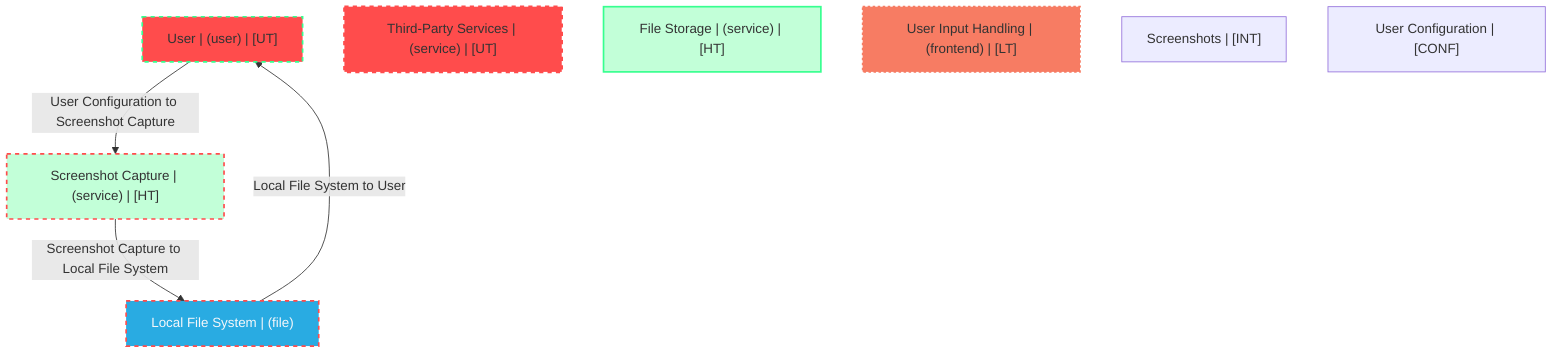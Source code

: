 graph TB
  node_01F8M8Z9FQ8K8G8K8J8K8G8K8G["User | (user) | [UT]"]:::untrusted
  node_01F8M8Z9FQ8K8G8K8J8K8G8K8H["Third-Party Services | (service) | [UT]"]:::untrusted
  node_01F8M8Z9FQ8K8G8K8J8K8G8K8C["Screenshot Capture | (service) | [HT]"]:::highTrust
  node_01F8M8Z9FQ8K8G8K8J8K8G8K8D["File Storage | (service) | [HT]"]:::highTrust
  node_01F8M8Z9FQ8K8G8K8J8K8G8K8E["User Input Handling | (frontend) | [LT]"]:::lowTrust
  node_01F8M8Z9FQ8K8G8K8J8K8G8K8F["Local File System | (file)"]:::dataStore
  node_01F8M8Z9FQ8K8G8K8J8K8G8K8A["Screenshots | [INT]"]:::dataAsset,internal
  node_01F8M8Z9FQ8K8G8K8J8K8G8K8B["User Configuration | [CONF]"]:::dataAsset,confidential

  node_01F8M8Z9FQ8K8G8K8J8K8G8K8G -->|User Configuration to Screenshot Capture| node_01F8M8Z9FQ8K8G8K8J8K8G8K8C:::unencryptedFlow
  node_01F8M8Z9FQ8K8G8K8J8K8G8K8C -->|Screenshot Capture to Local File System| node_01F8M8Z9FQ8K8G8K8J8K8G8K8F:::unencryptedFlow
  node_01F8M8Z9FQ8K8G8K8J8K8G8K8F -->|Local File System to User| node_01F8M8Z9FQ8K8G8K8J8K8G8K8G:::encryptedFlow

  classDef externalEntity fill:#FF4C4C,stroke:#FF4C4C,stroke-width:2px,color:#F5F7FA
  classDef process fill:#36FF8F,stroke:#36FF8F,stroke-width:2px,color:#0B0D17
  classDef dataStore fill:#29ABE2,stroke:#29ABE2,stroke-width:2px,color:#F5F7FA
  classDef dataAsset fill:#A259FF,stroke:#c3a4ff,stroke-width:2px,color:#F5F7FA
  classDef untrusted fill:#FF4C4C,stroke:#FF4C4C,stroke-width:3px,stroke-dasharray:5 5
  classDef lowTrust fill:#f77c63,stroke:#f77c63,stroke-width:2px,stroke-dasharray:3 3
  classDef mediumTrust fill:#FFD300,stroke:#FFD300,stroke-width:2px
  classDef highTrust fill:#C2FFD8,stroke:#36FF8F,stroke-width:2px
  classDef veryHighTrust fill:#36FF8F,stroke:#36FF8F,stroke-width:3px
  classDef public fill:#C2FFD8,stroke:#36FF8F,stroke-width:1px
  classDef internal fill:#FFF2B3,stroke:#FFD300,stroke-width:1px
  classDef confidential fill:#FFB3B3,stroke:#FF4C4C,stroke-width:2px
  classDef restricted fill:#FF4C4C,stroke:#FF4C4C,stroke-width:3px
  classDef pii fill:#ffa1ad,stroke:#A259FF,stroke-width:2px
  classDef pci fill:#FF4C4C,stroke:#FF4C4C,stroke-width:3px
  classDef phi fill:#ffa1ad,stroke:#A259FF,stroke-width:3px
  classDef encryptedFlow stroke:#36FF8F,stroke-width:2px
  classDef unencryptedFlow stroke:#FF4C4C,stroke-width:2px,stroke-dasharray:5 5
  classDef authenticatedFlow stroke:#29ABE2,stroke-width:2px
  classDef trustBoundary fill:transparent,stroke:#2E3440,stroke-width:3px,stroke-dasharray:10 5